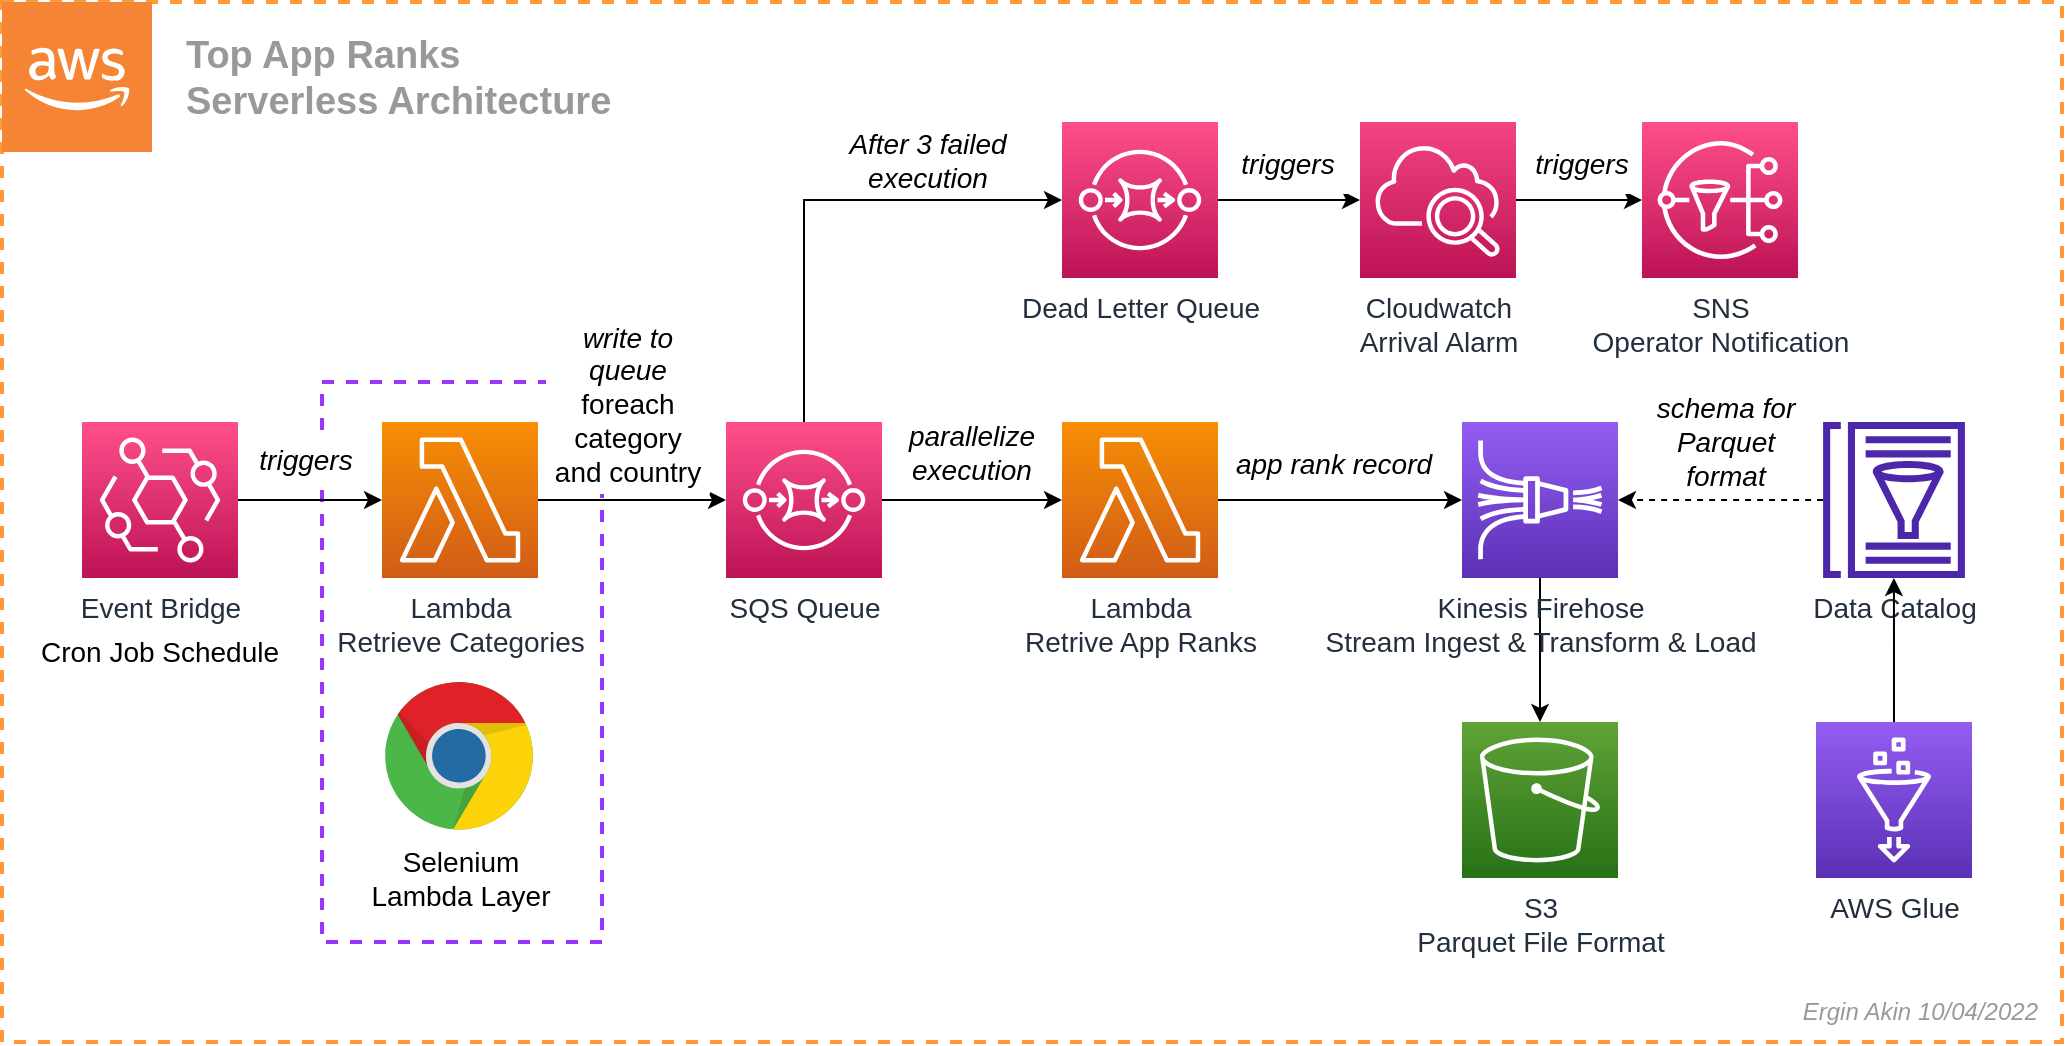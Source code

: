 <mxfile version="16.5.1" type="device"><diagram id="Ca2AoBypk-WBCprHk8kS" name="Page-1"><mxGraphModel dx="1422" dy="865" grid="1" gridSize="10" guides="1" tooltips="1" connect="1" arrows="1" fold="1" page="1" pageScale="1" pageWidth="827" pageHeight="1169" math="0" shadow="0"><root><mxCell id="0"/><mxCell id="1" parent="0"/><mxCell id="TmpzexOHRNNlW5L4MI_e-33" value="" style="rounded=0;whiteSpace=wrap;html=1;dashed=1;fontSize=14;strokeColor=#FF9933;strokeWidth=2;fillColor=default;" vertex="1" parent="1"><mxGeometry x="70" y="30" width="1030" height="520" as="geometry"/></mxCell><mxCell id="TmpzexOHRNNlW5L4MI_e-14" value="" style="rounded=0;whiteSpace=wrap;html=1;fontSize=14;fillColor=none;dashed=1;strokeWidth=2;strokeColor=#9933FF;" vertex="1" parent="1"><mxGeometry x="230" y="220" width="140" height="280" as="geometry"/></mxCell><mxCell id="TmpzexOHRNNlW5L4MI_e-8" style="edgeStyle=orthogonalEdgeStyle;rounded=0;orthogonalLoop=1;jettySize=auto;html=1;entryX=0;entryY=0.5;entryDx=0;entryDy=0;entryPerimeter=0;" edge="1" parent="1" source="TmpzexOHRNNlW5L4MI_e-1" target="TmpzexOHRNNlW5L4MI_e-2"><mxGeometry relative="1" as="geometry"/></mxCell><mxCell id="TmpzexOHRNNlW5L4MI_e-1" value="&lt;font style=&quot;font-size: 14px&quot;&gt;Event Bridge&lt;/font&gt;" style="sketch=0;points=[[0,0,0],[0.25,0,0],[0.5,0,0],[0.75,0,0],[1,0,0],[0,1,0],[0.25,1,0],[0.5,1,0],[0.75,1,0],[1,1,0],[0,0.25,0],[0,0.5,0],[0,0.75,0],[1,0.25,0],[1,0.5,0],[1,0.75,0]];outlineConnect=0;fontColor=#232F3E;gradientColor=#FF4F8B;gradientDirection=north;fillColor=#BC1356;strokeColor=#ffffff;dashed=0;verticalLabelPosition=bottom;verticalAlign=top;align=center;html=1;fontSize=12;fontStyle=0;aspect=fixed;shape=mxgraph.aws4.resourceIcon;resIcon=mxgraph.aws4.eventbridge;" vertex="1" parent="1"><mxGeometry x="110" y="240" width="78" height="78" as="geometry"/></mxCell><mxCell id="TmpzexOHRNNlW5L4MI_e-11" style="edgeStyle=orthogonalEdgeStyle;rounded=0;orthogonalLoop=1;jettySize=auto;html=1;fontSize=14;" edge="1" parent="1" source="TmpzexOHRNNlW5L4MI_e-2" target="TmpzexOHRNNlW5L4MI_e-5"><mxGeometry relative="1" as="geometry"/></mxCell><mxCell id="TmpzexOHRNNlW5L4MI_e-2" value="&lt;font style=&quot;font-size: 14px&quot;&gt;Lambda&lt;br&gt;Retrieve Categories&lt;/font&gt;" style="sketch=0;points=[[0,0,0],[0.25,0,0],[0.5,0,0],[0.75,0,0],[1,0,0],[0,1,0],[0.25,1,0],[0.5,1,0],[0.75,1,0],[1,1,0],[0,0.25,0],[0,0.5,0],[0,0.75,0],[1,0.25,0],[1,0.5,0],[1,0.75,0]];outlineConnect=0;fontColor=#232F3E;gradientColor=#F78E04;gradientDirection=north;fillColor=#D05C17;strokeColor=#ffffff;dashed=0;verticalLabelPosition=bottom;verticalAlign=top;align=center;html=1;fontSize=12;fontStyle=0;aspect=fixed;shape=mxgraph.aws4.resourceIcon;resIcon=mxgraph.aws4.lambda;" vertex="1" parent="1"><mxGeometry x="260" y="240" width="78" height="78" as="geometry"/></mxCell><mxCell id="TmpzexOHRNNlW5L4MI_e-3" value="&lt;font style=&quot;font-size: 14px&quot;&gt;S3&lt;br&gt;Parquet File Format&lt;/font&gt;" style="sketch=0;points=[[0,0,0],[0.25,0,0],[0.5,0,0],[0.75,0,0],[1,0,0],[0,1,0],[0.25,1,0],[0.5,1,0],[0.75,1,0],[1,1,0],[0,0.25,0],[0,0.5,0],[0,0.75,0],[1,0.25,0],[1,0.5,0],[1,0.75,0]];outlineConnect=0;fontColor=#232F3E;gradientColor=#60A337;gradientDirection=north;fillColor=#277116;strokeColor=#ffffff;dashed=0;verticalLabelPosition=bottom;verticalAlign=top;align=center;html=1;fontSize=12;fontStyle=0;aspect=fixed;shape=mxgraph.aws4.resourceIcon;resIcon=mxgraph.aws4.s3;" vertex="1" parent="1"><mxGeometry x="800" y="390" width="78" height="78" as="geometry"/></mxCell><mxCell id="TmpzexOHRNNlW5L4MI_e-21" style="edgeStyle=orthogonalEdgeStyle;rounded=0;orthogonalLoop=1;jettySize=auto;html=1;entryX=0.5;entryY=0;entryDx=0;entryDy=0;entryPerimeter=0;fontSize=14;" edge="1" parent="1" source="TmpzexOHRNNlW5L4MI_e-4" target="TmpzexOHRNNlW5L4MI_e-3"><mxGeometry relative="1" as="geometry"/></mxCell><mxCell id="TmpzexOHRNNlW5L4MI_e-4" value="&lt;font style=&quot;font-size: 14px&quot;&gt;Kinesis Firehose&lt;br&gt;Stream Ingest &amp;amp; Transform &amp;amp; Load&lt;/font&gt;" style="sketch=0;points=[[0,0,0],[0.25,0,0],[0.5,0,0],[0.75,0,0],[1,0,0],[0,1,0],[0.25,1,0],[0.5,1,0],[0.75,1,0],[1,1,0],[0,0.25,0],[0,0.5,0],[0,0.75,0],[1,0.25,0],[1,0.5,0],[1,0.75,0]];outlineConnect=0;fontColor=#232F3E;gradientColor=#945DF2;gradientDirection=north;fillColor=#5A30B5;strokeColor=#ffffff;dashed=0;verticalLabelPosition=bottom;verticalAlign=top;align=center;html=1;fontSize=12;fontStyle=0;aspect=fixed;shape=mxgraph.aws4.resourceIcon;resIcon=mxgraph.aws4.kinesis_data_firehose;" vertex="1" parent="1"><mxGeometry x="800" y="240" width="78" height="78" as="geometry"/></mxCell><mxCell id="TmpzexOHRNNlW5L4MI_e-15" style="edgeStyle=orthogonalEdgeStyle;rounded=0;orthogonalLoop=1;jettySize=auto;html=1;entryX=0;entryY=0.5;entryDx=0;entryDy=0;entryPerimeter=0;fontSize=14;" edge="1" parent="1" source="TmpzexOHRNNlW5L4MI_e-5" target="TmpzexOHRNNlW5L4MI_e-6"><mxGeometry relative="1" as="geometry"/></mxCell><mxCell id="TmpzexOHRNNlW5L4MI_e-17" style="edgeStyle=orthogonalEdgeStyle;rounded=0;orthogonalLoop=1;jettySize=auto;html=1;exitX=0.5;exitY=0;exitDx=0;exitDy=0;exitPerimeter=0;entryX=0;entryY=0.5;entryDx=0;entryDy=0;entryPerimeter=0;fontSize=14;" edge="1" parent="1" source="TmpzexOHRNNlW5L4MI_e-5" target="TmpzexOHRNNlW5L4MI_e-16"><mxGeometry relative="1" as="geometry"/></mxCell><mxCell id="TmpzexOHRNNlW5L4MI_e-5" value="&lt;font style=&quot;font-size: 14px&quot;&gt;SQS Queue&lt;/font&gt;" style="sketch=0;points=[[0,0,0],[0.25,0,0],[0.5,0,0],[0.75,0,0],[1,0,0],[0,1,0],[0.25,1,0],[0.5,1,0],[0.75,1,0],[1,1,0],[0,0.25,0],[0,0.5,0],[0,0.75,0],[1,0.25,0],[1,0.5,0],[1,0.75,0]];outlineConnect=0;fontColor=#232F3E;gradientColor=#FF4F8B;gradientDirection=north;fillColor=#BC1356;strokeColor=#ffffff;dashed=0;verticalLabelPosition=bottom;verticalAlign=top;align=center;html=1;fontSize=12;fontStyle=0;aspect=fixed;shape=mxgraph.aws4.resourceIcon;resIcon=mxgraph.aws4.sqs;" vertex="1" parent="1"><mxGeometry x="432" y="240" width="78" height="78" as="geometry"/></mxCell><mxCell id="TmpzexOHRNNlW5L4MI_e-20" style="edgeStyle=orthogonalEdgeStyle;rounded=0;orthogonalLoop=1;jettySize=auto;html=1;fontSize=14;" edge="1" parent="1" source="TmpzexOHRNNlW5L4MI_e-6" target="TmpzexOHRNNlW5L4MI_e-4"><mxGeometry relative="1" as="geometry"/></mxCell><mxCell id="TmpzexOHRNNlW5L4MI_e-6" value="&lt;font style=&quot;font-size: 14px&quot;&gt;Lambda&lt;br&gt;Retrive App Ranks&lt;/font&gt;" style="sketch=0;points=[[0,0,0],[0.25,0,0],[0.5,0,0],[0.75,0,0],[1,0,0],[0,1,0],[0.25,1,0],[0.5,1,0],[0.75,1,0],[1,1,0],[0,0.25,0],[0,0.5,0],[0,0.75,0],[1,0.25,0],[1,0.5,0],[1,0.75,0]];outlineConnect=0;fontColor=#232F3E;gradientColor=#F78E04;gradientDirection=north;fillColor=#D05C17;strokeColor=#ffffff;dashed=0;verticalLabelPosition=bottom;verticalAlign=top;align=center;html=1;fontSize=12;fontStyle=0;aspect=fixed;shape=mxgraph.aws4.resourceIcon;resIcon=mxgraph.aws4.lambda;" vertex="1" parent="1"><mxGeometry x="600" y="240" width="78" height="78" as="geometry"/></mxCell><mxCell id="TmpzexOHRNNlW5L4MI_e-7" value="&lt;font style=&quot;font-size: 14px&quot;&gt;Selenium&lt;br&gt;Lambda Layer&lt;/font&gt;" style="dashed=0;outlineConnect=0;html=1;align=center;labelPosition=center;verticalLabelPosition=bottom;verticalAlign=top;shape=mxgraph.weblogos.chrome" vertex="1" parent="1"><mxGeometry x="261.6" y="370" width="74.8" height="75.4" as="geometry"/></mxCell><mxCell id="TmpzexOHRNNlW5L4MI_e-9" value="Cron Job Schedule" style="text;html=1;strokeColor=none;fillColor=none;align=center;verticalAlign=middle;whiteSpace=wrap;rounded=0;fontSize=14;" vertex="1" parent="1"><mxGeometry x="84" y="340" width="130" height="30" as="geometry"/></mxCell><mxCell id="TmpzexOHRNNlW5L4MI_e-12" value="&lt;i&gt;parallelize&lt;br&gt;execution&lt;/i&gt;" style="text;html=1;strokeColor=none;fillColor=none;align=center;verticalAlign=middle;whiteSpace=wrap;rounded=0;fontSize=14;" vertex="1" parent="1"><mxGeometry x="490" y="240" width="130" height="30" as="geometry"/></mxCell><mxCell id="TmpzexOHRNNlW5L4MI_e-13" value="&lt;i&gt;write to queue&lt;br&gt;&lt;/i&gt;foreach category and country" style="text;html=1;strokeColor=none;fillColor=default;align=center;verticalAlign=middle;whiteSpace=wrap;rounded=0;fontSize=14;" vertex="1" parent="1"><mxGeometry x="342" y="186" width="82" height="90" as="geometry"/></mxCell><mxCell id="TmpzexOHRNNlW5L4MI_e-10" value="&lt;i&gt;triggers&lt;/i&gt;" style="text;html=1;strokeColor=none;fillColor=default;align=center;verticalAlign=middle;whiteSpace=wrap;rounded=0;fontSize=14;" vertex="1" parent="1"><mxGeometry x="192" y="244" width="60" height="30" as="geometry"/></mxCell><mxCell id="TmpzexOHRNNlW5L4MI_e-25" style="edgeStyle=orthogonalEdgeStyle;rounded=0;orthogonalLoop=1;jettySize=auto;html=1;fontSize=14;" edge="1" parent="1" source="TmpzexOHRNNlW5L4MI_e-16" target="TmpzexOHRNNlW5L4MI_e-23"><mxGeometry relative="1" as="geometry"/></mxCell><mxCell id="TmpzexOHRNNlW5L4MI_e-16" value="&lt;font style=&quot;font-size: 14px&quot;&gt;Dead Letter Queue&lt;/font&gt;" style="sketch=0;points=[[0,0,0],[0.25,0,0],[0.5,0,0],[0.75,0,0],[1,0,0],[0,1,0],[0.25,1,0],[0.5,1,0],[0.75,1,0],[1,1,0],[0,0.25,0],[0,0.5,0],[0,0.75,0],[1,0.25,0],[1,0.5,0],[1,0.75,0]];outlineConnect=0;fontColor=#232F3E;gradientColor=#FF4F8B;gradientDirection=north;fillColor=#BC1356;strokeColor=#ffffff;dashed=0;verticalLabelPosition=bottom;verticalAlign=top;align=center;html=1;fontSize=12;fontStyle=0;aspect=fixed;shape=mxgraph.aws4.resourceIcon;resIcon=mxgraph.aws4.sqs;" vertex="1" parent="1"><mxGeometry x="600" y="90" width="78" height="78" as="geometry"/></mxCell><mxCell id="TmpzexOHRNNlW5L4MI_e-22" value="&lt;i&gt;After 3 failed execution&lt;/i&gt;" style="text;html=1;strokeColor=none;fillColor=none;align=center;verticalAlign=middle;whiteSpace=wrap;rounded=0;fontSize=14;" vertex="1" parent="1"><mxGeometry x="468" y="94" width="130" height="30" as="geometry"/></mxCell><mxCell id="TmpzexOHRNNlW5L4MI_e-26" style="edgeStyle=orthogonalEdgeStyle;rounded=0;orthogonalLoop=1;jettySize=auto;html=1;fontSize=14;" edge="1" parent="1" source="TmpzexOHRNNlW5L4MI_e-23" target="TmpzexOHRNNlW5L4MI_e-24"><mxGeometry relative="1" as="geometry"/></mxCell><mxCell id="TmpzexOHRNNlW5L4MI_e-23" value="&lt;font style=&quot;font-size: 14px&quot;&gt;Cloudwatch&lt;br&gt;Arrival Alarm&lt;/font&gt;" style="sketch=0;points=[[0,0,0],[0.25,0,0],[0.5,0,0],[0.75,0,0],[1,0,0],[0,1,0],[0.25,1,0],[0.5,1,0],[0.75,1,0],[1,1,0],[0,0.25,0],[0,0.5,0],[0,0.75,0],[1,0.25,0],[1,0.5,0],[1,0.75,0]];points=[[0,0,0],[0.25,0,0],[0.5,0,0],[0.75,0,0],[1,0,0],[0,1,0],[0.25,1,0],[0.5,1,0],[0.75,1,0],[1,1,0],[0,0.25,0],[0,0.5,0],[0,0.75,0],[1,0.25,0],[1,0.5,0],[1,0.75,0]];outlineConnect=0;fontColor=#232F3E;gradientColor=#F34482;gradientDirection=north;fillColor=#BC1356;strokeColor=#ffffff;dashed=0;verticalLabelPosition=bottom;verticalAlign=top;align=center;html=1;fontSize=12;fontStyle=0;aspect=fixed;shape=mxgraph.aws4.resourceIcon;resIcon=mxgraph.aws4.cloudwatch_2;" vertex="1" parent="1"><mxGeometry x="749" y="90" width="78" height="78" as="geometry"/></mxCell><mxCell id="TmpzexOHRNNlW5L4MI_e-24" value="&lt;font style=&quot;font-size: 14px&quot;&gt;SNS&lt;br&gt;Operator Notification&lt;/font&gt;" style="sketch=0;points=[[0,0,0],[0.25,0,0],[0.5,0,0],[0.75,0,0],[1,0,0],[0,1,0],[0.25,1,0],[0.5,1,0],[0.75,1,0],[1,1,0],[0,0.25,0],[0,0.5,0],[0,0.75,0],[1,0.25,0],[1,0.5,0],[1,0.75,0]];outlineConnect=0;fontColor=#232F3E;gradientColor=#FF4F8B;gradientDirection=north;fillColor=#BC1356;strokeColor=#ffffff;dashed=0;verticalLabelPosition=bottom;verticalAlign=top;align=center;html=1;fontSize=12;fontStyle=0;aspect=fixed;shape=mxgraph.aws4.resourceIcon;resIcon=mxgraph.aws4.sns;" vertex="1" parent="1"><mxGeometry x="890" y="90" width="78" height="78" as="geometry"/></mxCell><mxCell id="TmpzexOHRNNlW5L4MI_e-27" value="&lt;i&gt;triggers&lt;/i&gt;" style="text;html=1;strokeColor=none;fillColor=default;align=center;verticalAlign=middle;whiteSpace=wrap;rounded=0;fontSize=14;" vertex="1" parent="1"><mxGeometry x="683" y="96" width="60" height="30" as="geometry"/></mxCell><mxCell id="TmpzexOHRNNlW5L4MI_e-28" value="&lt;i&gt;triggers&lt;/i&gt;" style="text;html=1;strokeColor=none;fillColor=default;align=center;verticalAlign=middle;whiteSpace=wrap;rounded=0;fontSize=14;" vertex="1" parent="1"><mxGeometry x="830" y="96" width="60" height="30" as="geometry"/></mxCell><mxCell id="TmpzexOHRNNlW5L4MI_e-32" style="edgeStyle=orthogonalEdgeStyle;rounded=0;orthogonalLoop=1;jettySize=auto;html=1;entryX=1;entryY=0.5;entryDx=0;entryDy=0;entryPerimeter=0;fontSize=14;dashed=1;" edge="1" parent="1" source="TmpzexOHRNNlW5L4MI_e-29" target="TmpzexOHRNNlW5L4MI_e-4"><mxGeometry relative="1" as="geometry"/></mxCell><mxCell id="TmpzexOHRNNlW5L4MI_e-29" value="&lt;font style=&quot;font-size: 14px&quot;&gt;Data Catalog&lt;/font&gt;" style="sketch=0;outlineConnect=0;fontColor=#232F3E;gradientColor=none;fillColor=#4D27AA;strokeColor=none;dashed=0;verticalLabelPosition=bottom;verticalAlign=top;align=center;html=1;fontSize=12;fontStyle=0;aspect=fixed;pointerEvents=1;shape=mxgraph.aws4.glue_data_catalog;" vertex="1" parent="1"><mxGeometry x="980" y="240" width="72" height="78" as="geometry"/></mxCell><mxCell id="TmpzexOHRNNlW5L4MI_e-31" style="edgeStyle=orthogonalEdgeStyle;rounded=0;orthogonalLoop=1;jettySize=auto;html=1;fontSize=14;" edge="1" parent="1" source="TmpzexOHRNNlW5L4MI_e-30" target="TmpzexOHRNNlW5L4MI_e-29"><mxGeometry relative="1" as="geometry"/></mxCell><mxCell id="TmpzexOHRNNlW5L4MI_e-30" value="&lt;font style=&quot;font-size: 14px&quot;&gt;AWS Glue&lt;/font&gt;" style="sketch=0;points=[[0,0,0],[0.25,0,0],[0.5,0,0],[0.75,0,0],[1,0,0],[0,1,0],[0.25,1,0],[0.5,1,0],[0.75,1,0],[1,1,0],[0,0.25,0],[0,0.5,0],[0,0.75,0],[1,0.25,0],[1,0.5,0],[1,0.75,0]];outlineConnect=0;fontColor=#232F3E;gradientColor=#945DF2;gradientDirection=north;fillColor=#5A30B5;strokeColor=#ffffff;dashed=0;verticalLabelPosition=bottom;verticalAlign=top;align=center;html=1;fontSize=12;fontStyle=0;aspect=fixed;shape=mxgraph.aws4.resourceIcon;resIcon=mxgraph.aws4.glue;" vertex="1" parent="1"><mxGeometry x="977" y="390" width="78" height="78" as="geometry"/></mxCell><mxCell id="TmpzexOHRNNlW5L4MI_e-36" value="" style="outlineConnect=0;dashed=0;verticalLabelPosition=bottom;verticalAlign=top;align=center;html=1;shape=mxgraph.aws3.cloud_2;fillColor=#F58534;gradientColor=none;fontSize=14;strokeColor=#FF9933;strokeWidth=2;" vertex="1" parent="1"><mxGeometry x="70" y="30" width="75" height="75" as="geometry"/></mxCell><mxCell id="TmpzexOHRNNlW5L4MI_e-37" value="Top App Ranks&lt;br style=&quot;font-size: 19px;&quot;&gt;Serverless Architecture" style="text;html=1;strokeColor=none;fillColor=none;align=left;verticalAlign=middle;whiteSpace=wrap;rounded=0;dashed=1;fontSize=19;fontStyle=1;fontColor=#999999;" vertex="1" parent="1"><mxGeometry x="160" y="52.5" width="230" height="30" as="geometry"/></mxCell><mxCell id="TmpzexOHRNNlW5L4MI_e-38" value="Ergin Akin 10/04/2022" style="text;html=1;strokeColor=none;fillColor=none;align=right;verticalAlign=middle;whiteSpace=wrap;rounded=0;dashed=1;fontSize=12;fontColor=#999999;fontStyle=2" vertex="1" parent="1"><mxGeometry x="960" y="520" width="130" height="30" as="geometry"/></mxCell><mxCell id="TmpzexOHRNNlW5L4MI_e-39" value="&lt;i&gt;schema for Parquet format&lt;/i&gt;" style="text;html=1;strokeColor=none;fillColor=default;align=center;verticalAlign=middle;whiteSpace=wrap;rounded=0;fontSize=14;" vertex="1" parent="1"><mxGeometry x="887" y="235" width="90" height="30" as="geometry"/></mxCell><mxCell id="TmpzexOHRNNlW5L4MI_e-40" value="&lt;i&gt;app rank record&lt;/i&gt;" style="text;html=1;strokeColor=none;fillColor=none;align=center;verticalAlign=middle;whiteSpace=wrap;rounded=0;fontSize=14;" vertex="1" parent="1"><mxGeometry x="671" y="246" width="130" height="30" as="geometry"/></mxCell></root></mxGraphModel></diagram></mxfile>
